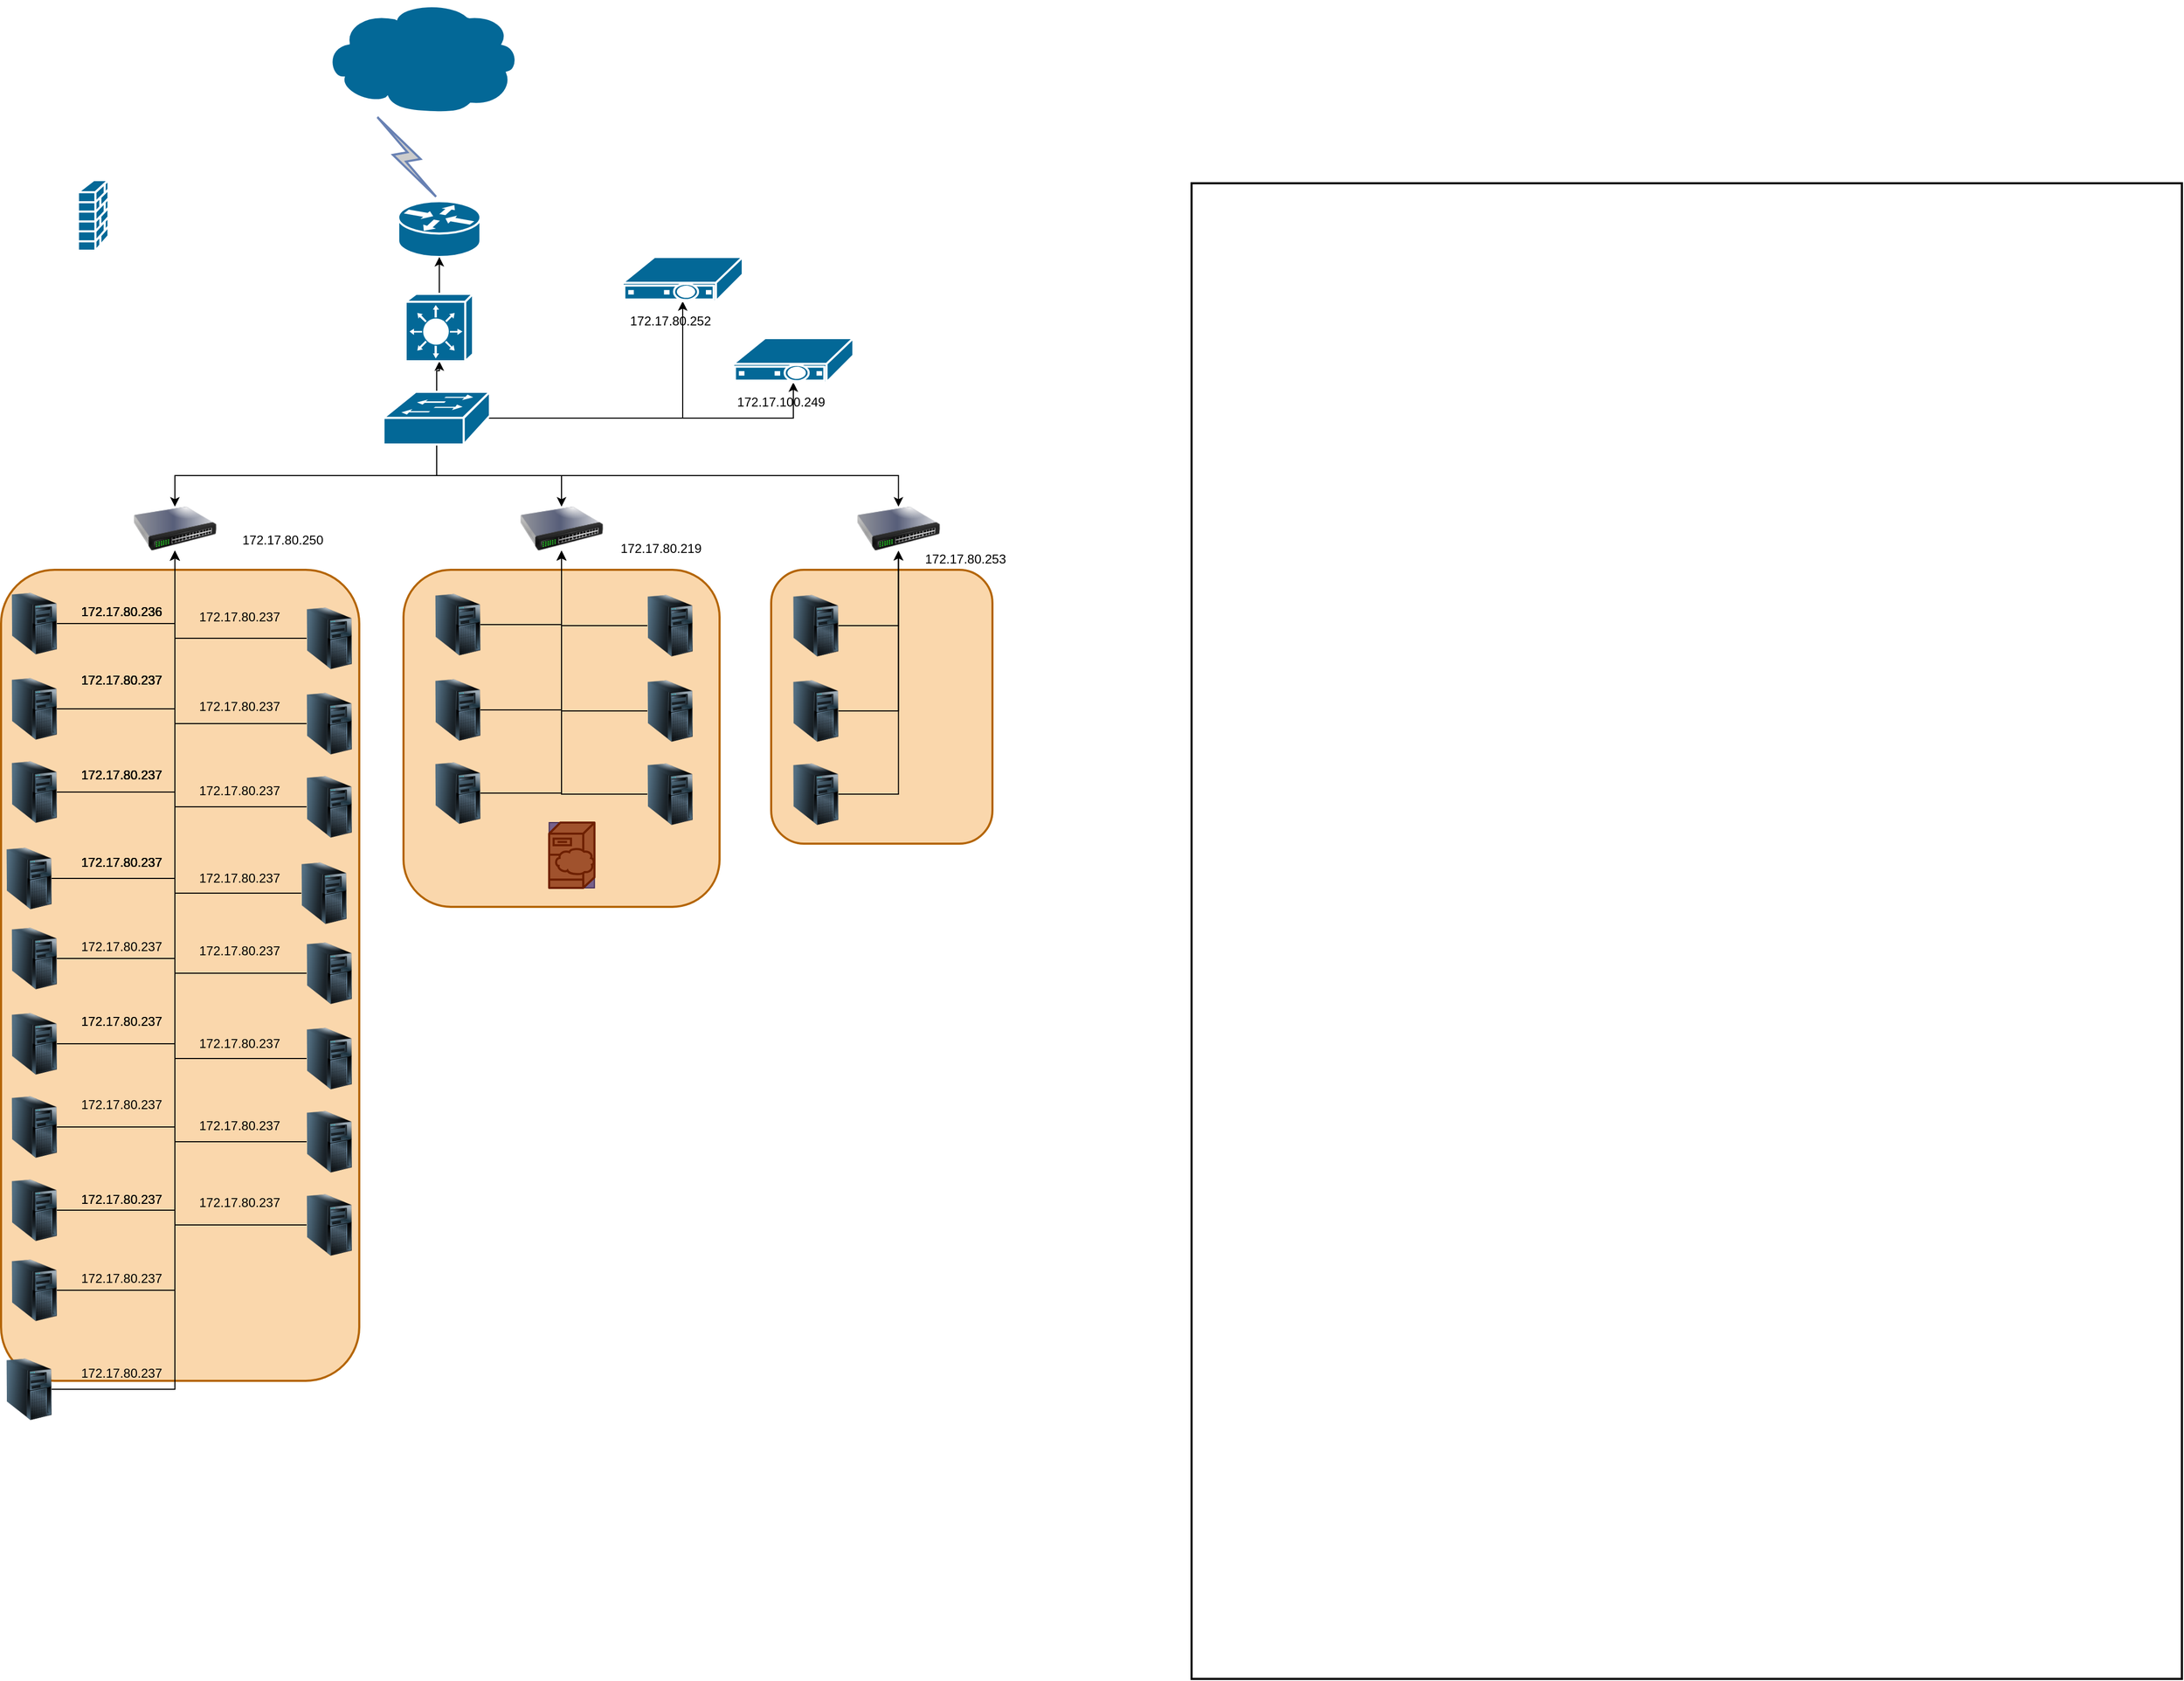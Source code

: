 <mxfile version="13.7.3" type="github">
  <diagram id="7KyOj3fAV2kCOO-Bveho" name="第 1 页">
    <mxGraphModel dx="1729" dy="1715" grid="1" gridSize="10" guides="1" tooltips="1" connect="1" arrows="1" fold="1" page="1" pageScale="1" pageWidth="827" pageHeight="1169" math="0" shadow="0">
      <root>
        <mxCell id="0" />
        <mxCell id="1" parent="0" />
        <mxCell id="mXDbekLg4qPnqd0OjegT-1" value="" style="whiteSpace=wrap;html=1;strokeWidth=2;" parent="1" vertex="1">
          <mxGeometry x="1130" y="13" width="940" height="1420" as="geometry" />
        </mxCell>
        <mxCell id="mXDbekLg4qPnqd0OjegT-14" value="" style="rounded=1;whiteSpace=wrap;html=1;strokeColor=#b46504;strokeWidth=2;fillColor=#fad7ac;" parent="1" vertex="1">
          <mxGeometry x="731" y="380" width="210" height="260" as="geometry" />
        </mxCell>
        <mxCell id="mXDbekLg4qPnqd0OjegT-13" value="" style="rounded=1;whiteSpace=wrap;html=1;strokeColor=#b46504;strokeWidth=2;fillColor=#fad7ac;" parent="1" vertex="1">
          <mxGeometry x="382" y="380" width="300" height="320" as="geometry" />
        </mxCell>
        <mxCell id="mXDbekLg4qPnqd0OjegT-12" value="" style="rounded=1;whiteSpace=wrap;html=1;strokeColor=#b46504;strokeWidth=2;fillColor=#fad7ac;" parent="1" vertex="1">
          <mxGeometry y="380" width="340" height="770" as="geometry" />
        </mxCell>
        <mxCell id="mXDbekLg4qPnqd0OjegT-2" value="" style="shape=mxgraph.cisco.routers.router;html=1;pointerEvents=1;dashed=0;fillColor=#036897;strokeColor=#ffffff;strokeWidth=2;verticalLabelPosition=bottom;verticalAlign=top;align=center;outlineConnect=0;" parent="1" vertex="1">
          <mxGeometry x="377" y="30" width="78" height="53" as="geometry" />
        </mxCell>
        <mxCell id="mXDbekLg4qPnqd0OjegT-3" value="" style="shape=mxgraph.cisco.security.firewall;html=1;pointerEvents=1;dashed=0;fillColor=#036897;strokeColor=#ffffff;strokeWidth=2;verticalLabelPosition=bottom;verticalAlign=top;align=center;outlineConnect=0;" parent="1" vertex="1">
          <mxGeometry x="73" y="10" width="29" height="67" as="geometry" />
        </mxCell>
        <mxCell id="mXDbekLg4qPnqd0OjegT-5" value="" style="shape=mxgraph.cisco.storage.cloud;html=1;pointerEvents=1;dashed=0;fillColor=#036897;strokeColor=#ffffff;strokeWidth=2;verticalLabelPosition=bottom;verticalAlign=top;align=center;outlineConnect=0;" parent="1" vertex="1">
          <mxGeometry x="306" y="-160" width="186" height="106" as="geometry" />
        </mxCell>
        <mxCell id="mXDbekLg4qPnqd0OjegT-9" value="" style="edgeStyle=orthogonalEdgeStyle;rounded=0;orthogonalLoop=1;jettySize=auto;html=1;" parent="1" source="mXDbekLg4qPnqd0OjegT-6" target="mXDbekLg4qPnqd0OjegT-2" edge="1">
          <mxGeometry relative="1" as="geometry" />
        </mxCell>
        <mxCell id="mXDbekLg4qPnqd0OjegT-6" value="" style="shape=mxgraph.cisco.switches.layer_3_switch;html=1;pointerEvents=1;dashed=0;fillColor=#036897;strokeColor=#ffffff;strokeWidth=2;verticalLabelPosition=bottom;verticalAlign=top;align=center;outlineConnect=0;" parent="1" vertex="1">
          <mxGeometry x="384" y="120" width="64" height="64" as="geometry" />
        </mxCell>
        <mxCell id="mXDbekLg4qPnqd0OjegT-11" value="" style="edgeStyle=orthogonalEdgeStyle;rounded=0;orthogonalLoop=1;jettySize=auto;html=1;" parent="1" source="mXDbekLg4qPnqd0OjegT-7" target="mXDbekLg4qPnqd0OjegT-10" edge="1">
          <mxGeometry relative="1" as="geometry" />
        </mxCell>
        <mxCell id="mXDbekLg4qPnqd0OjegT-252" style="edgeStyle=orthogonalEdgeStyle;rounded=0;orthogonalLoop=1;jettySize=auto;html=1;exitX=0.5;exitY=0.98;exitDx=0;exitDy=0;exitPerimeter=0;" parent="1" source="mXDbekLg4qPnqd0OjegT-7" target="mXDbekLg4qPnqd0OjegT-70" edge="1">
          <mxGeometry relative="1" as="geometry" />
        </mxCell>
        <mxCell id="mXDbekLg4qPnqd0OjegT-253" style="edgeStyle=orthogonalEdgeStyle;rounded=0;orthogonalLoop=1;jettySize=auto;html=1;exitX=0.5;exitY=0.98;exitDx=0;exitDy=0;exitPerimeter=0;" parent="1" source="mXDbekLg4qPnqd0OjegT-7" target="mXDbekLg4qPnqd0OjegT-225" edge="1">
          <mxGeometry relative="1" as="geometry" />
        </mxCell>
        <mxCell id="mXDbekLg4qPnqd0OjegT-254" style="edgeStyle=orthogonalEdgeStyle;rounded=0;orthogonalLoop=1;jettySize=auto;html=1;exitX=0.5;exitY=0.98;exitDx=0;exitDy=0;exitPerimeter=0;" parent="1" source="mXDbekLg4qPnqd0OjegT-7" target="mXDbekLg4qPnqd0OjegT-15" edge="1">
          <mxGeometry relative="1" as="geometry" />
        </mxCell>
        <mxCell id="mXDbekLg4qPnqd0OjegT-255" style="edgeStyle=orthogonalEdgeStyle;rounded=0;orthogonalLoop=1;jettySize=auto;html=1;exitX=0.98;exitY=0.5;exitDx=0;exitDy=0;exitPerimeter=0;" parent="1" source="mXDbekLg4qPnqd0OjegT-7" target="mXDbekLg4qPnqd0OjegT-240" edge="1">
          <mxGeometry relative="1" as="geometry" />
        </mxCell>
        <mxCell id="mXDbekLg4qPnqd0OjegT-256" style="edgeStyle=orthogonalEdgeStyle;rounded=0;orthogonalLoop=1;jettySize=auto;html=1;exitX=0.98;exitY=0.5;exitDx=0;exitDy=0;exitPerimeter=0;" parent="1" source="mXDbekLg4qPnqd0OjegT-7" target="mXDbekLg4qPnqd0OjegT-108" edge="1">
          <mxGeometry relative="1" as="geometry" />
        </mxCell>
        <mxCell id="mXDbekLg4qPnqd0OjegT-7" value="" style="shape=mxgraph.cisco.switches.workgroup_switch;html=1;pointerEvents=1;dashed=0;fillColor=#036897;strokeColor=#ffffff;strokeWidth=2;verticalLabelPosition=bottom;verticalAlign=top;align=center;outlineConnect=0;" parent="1" vertex="1">
          <mxGeometry x="363" y="211" width="101" height="50" as="geometry" />
        </mxCell>
        <mxCell id="mXDbekLg4qPnqd0OjegT-8" value="" style="html=1;outlineConnect=0;fillColor=#CCCCCC;strokeColor=#6881B3;gradientColor=none;gradientDirection=north;strokeWidth=2;shape=mxgraph.networks.comm_link_edge;html=1;exitX=0.5;exitY=0;exitDx=0;exitDy=0;exitPerimeter=0;" parent="1" source="mXDbekLg4qPnqd0OjegT-2" target="mXDbekLg4qPnqd0OjegT-5" edge="1">
          <mxGeometry width="100" height="100" relative="1" as="geometry">
            <mxPoint x="223" y="60" as="sourcePoint" />
            <mxPoint x="323" y="-40" as="targetPoint" />
            <Array as="points">
              <mxPoint x="283" y="30" />
            </Array>
          </mxGeometry>
        </mxCell>
        <mxCell id="mXDbekLg4qPnqd0OjegT-10" value="" style="shape=mxgraph.cisco.switches.layer_3_switch;html=1;pointerEvents=1;dashed=0;fillColor=#036897;strokeColor=#ffffff;strokeWidth=2;verticalLabelPosition=bottom;verticalAlign=top;align=center;outlineConnect=0;" parent="1" vertex="1">
          <mxGeometry x="384" y="118" width="64" height="64" as="geometry" />
        </mxCell>
        <mxCell id="mXDbekLg4qPnqd0OjegT-15" value="" style="image;html=1;image=img/lib/clip_art/networking/Switch_128x128.png" parent="1" vertex="1">
          <mxGeometry x="108" y="320" width="114" height="42" as="geometry" />
        </mxCell>
        <mxCell id="mXDbekLg4qPnqd0OjegT-69" value="172.17.80.250&lt;br&gt;" style="text;html=1;resizable=0;autosize=1;align=center;verticalAlign=middle;points=[];fillColor=none;strokeColor=none;rounded=0;" parent="1" vertex="1">
          <mxGeometry x="222" y="342" width="90" height="20" as="geometry" />
        </mxCell>
        <mxCell id="mXDbekLg4qPnqd0OjegT-70" value="" style="image;html=1;image=img/lib/clip_art/networking/Switch_128x128.png" parent="1" vertex="1">
          <mxGeometry x="475" y="320" width="114" height="42" as="geometry" />
        </mxCell>
        <mxCell id="mXDbekLg4qPnqd0OjegT-71" value="172.17.80.219" style="text;html=1;resizable=0;autosize=1;align=center;verticalAlign=middle;points=[];fillColor=none;strokeColor=none;rounded=0;" parent="1" vertex="1">
          <mxGeometry x="581" y="350" width="90" height="20" as="geometry" />
        </mxCell>
        <mxCell id="mXDbekLg4qPnqd0OjegT-105" value="" style="group;fillColor=#76608a;strokeColor=#432D57;fontColor=#ffffff;" parent="1" vertex="1" connectable="0">
          <mxGeometry x="520.25" y="620" width="43" height="62" as="geometry" />
        </mxCell>
        <mxCell id="mXDbekLg4qPnqd0OjegT-106" value="" style="shape=mxgraph.cisco.servers.fileserver;html=1;pointerEvents=1;dashed=0;fillColor=#a0522d;strokeColor=#6D1F00;strokeWidth=2;verticalLabelPosition=bottom;verticalAlign=top;align=center;outlineConnect=0;fontColor=#ffffff;" parent="mXDbekLg4qPnqd0OjegT-105" vertex="1">
          <mxGeometry width="43" height="62" as="geometry" />
        </mxCell>
        <mxCell id="mXDbekLg4qPnqd0OjegT-107" value="" style="shape=mxgraph.cisco.storage.cloud;html=1;pointerEvents=1;dashed=0;fillColor=#a0522d;strokeColor=#6D1F00;strokeWidth=2;verticalLabelPosition=bottom;verticalAlign=top;align=center;outlineConnect=0;fontColor=#ffffff;" parent="mXDbekLg4qPnqd0OjegT-105" vertex="1">
          <mxGeometry x="5" y="24" width="38" height="25" as="geometry" />
        </mxCell>
        <mxCell id="mXDbekLg4qPnqd0OjegT-108" value="" style="shape=mxgraph.cisco.misc.set_top_box;html=1;pointerEvents=1;dashed=0;fillColor=#036897;strokeColor=#ffffff;strokeWidth=2;verticalLabelPosition=bottom;verticalAlign=top;align=center;outlineConnect=0;" parent="1" vertex="1">
          <mxGeometry x="590" y="83" width="114" height="42" as="geometry" />
        </mxCell>
        <mxCell id="mXDbekLg4qPnqd0OjegT-109" value="172.17.80.252" style="text;html=1;resizable=0;autosize=1;align=center;verticalAlign=middle;points=[];fillColor=none;strokeColor=none;rounded=0;" parent="1" vertex="1">
          <mxGeometry x="590" y="134" width="90" height="20" as="geometry" />
        </mxCell>
        <mxCell id="mXDbekLg4qPnqd0OjegT-218" style="edgeStyle=orthogonalEdgeStyle;rounded=0;orthogonalLoop=1;jettySize=auto;html=1;" parent="1" source="yQttEKcs_ZQI97FA9JTA-48" target="mXDbekLg4qPnqd0OjegT-15" edge="1">
          <mxGeometry relative="1" as="geometry">
            <mxPoint x="279" y="801.5" as="sourcePoint" />
          </mxGeometry>
        </mxCell>
        <mxCell id="mXDbekLg4qPnqd0OjegT-203" style="edgeStyle=orthogonalEdgeStyle;rounded=0;orthogonalLoop=1;jettySize=auto;html=1;" parent="1" source="yQttEKcs_ZQI97FA9JTA-42" target="mXDbekLg4qPnqd0OjegT-15" edge="1">
          <mxGeometry relative="1" as="geometry">
            <mxPoint x="58" y="431" as="sourcePoint" />
          </mxGeometry>
        </mxCell>
        <mxCell id="mXDbekLg4qPnqd0OjegT-204" style="edgeStyle=orthogonalEdgeStyle;rounded=0;orthogonalLoop=1;jettySize=auto;html=1;" parent="1" source="mXDbekLg4qPnqd0OjegT-33" target="mXDbekLg4qPnqd0OjegT-15" edge="1">
          <mxGeometry relative="1" as="geometry">
            <mxPoint x="53.82" y="499" as="sourcePoint" />
          </mxGeometry>
        </mxCell>
        <mxCell id="mXDbekLg4qPnqd0OjegT-205" style="edgeStyle=orthogonalEdgeStyle;rounded=0;orthogonalLoop=1;jettySize=auto;html=1;" parent="1" source="yQttEKcs_ZQI97FA9JTA-8" target="mXDbekLg4qPnqd0OjegT-15" edge="1">
          <mxGeometry relative="1" as="geometry">
            <mxPoint x="57.24" y="578.5" as="sourcePoint" />
          </mxGeometry>
        </mxCell>
        <mxCell id="mXDbekLg4qPnqd0OjegT-206" style="edgeStyle=orthogonalEdgeStyle;rounded=0;orthogonalLoop=1;jettySize=auto;html=1;" parent="1" source="yQttEKcs_ZQI97FA9JTA-5" target="mXDbekLg4qPnqd0OjegT-15" edge="1">
          <mxGeometry relative="1" as="geometry">
            <mxPoint x="53.82" y="642" as="sourcePoint" />
          </mxGeometry>
        </mxCell>
        <mxCell id="mXDbekLg4qPnqd0OjegT-207" style="edgeStyle=orthogonalEdgeStyle;rounded=0;orthogonalLoop=1;jettySize=auto;html=1;" parent="1" source="yQttEKcs_ZQI97FA9JTA-9" target="mXDbekLg4qPnqd0OjegT-15" edge="1">
          <mxGeometry relative="1" as="geometry">
            <mxPoint x="53.82" y="721" as="sourcePoint" />
          </mxGeometry>
        </mxCell>
        <mxCell id="mXDbekLg4qPnqd0OjegT-208" style="edgeStyle=orthogonalEdgeStyle;rounded=0;orthogonalLoop=1;jettySize=auto;html=1;" parent="1" source="yQttEKcs_ZQI97FA9JTA-10" target="mXDbekLg4qPnqd0OjegT-15" edge="1">
          <mxGeometry relative="1" as="geometry">
            <mxPoint x="56" y="801.5" as="sourcePoint" />
          </mxGeometry>
        </mxCell>
        <mxCell id="mXDbekLg4qPnqd0OjegT-209" style="edgeStyle=orthogonalEdgeStyle;rounded=0;orthogonalLoop=1;jettySize=auto;html=1;" parent="1" source="yQttEKcs_ZQI97FA9JTA-15" target="mXDbekLg4qPnqd0OjegT-15" edge="1">
          <mxGeometry relative="1" as="geometry">
            <mxPoint x="56" y="876.5" as="sourcePoint" />
          </mxGeometry>
        </mxCell>
        <mxCell id="mXDbekLg4qPnqd0OjegT-210" style="edgeStyle=orthogonalEdgeStyle;rounded=0;orthogonalLoop=1;jettySize=auto;html=1;" parent="1" source="yQttEKcs_ZQI97FA9JTA-13" target="mXDbekLg4qPnqd0OjegT-15" edge="1">
          <mxGeometry relative="1" as="geometry">
            <mxPoint x="56" y="947.5" as="sourcePoint" />
          </mxGeometry>
        </mxCell>
        <mxCell id="mXDbekLg4qPnqd0OjegT-211" style="edgeStyle=orthogonalEdgeStyle;rounded=0;orthogonalLoop=1;jettySize=auto;html=1;" parent="1" source="yQttEKcs_ZQI97FA9JTA-12" target="mXDbekLg4qPnqd0OjegT-15" edge="1">
          <mxGeometry relative="1" as="geometry">
            <mxPoint x="56" y="1019" as="sourcePoint" />
          </mxGeometry>
        </mxCell>
        <mxCell id="mXDbekLg4qPnqd0OjegT-212" style="edgeStyle=orthogonalEdgeStyle;rounded=0;orthogonalLoop=1;jettySize=auto;html=1;" parent="1" source="yQttEKcs_ZQI97FA9JTA-16" target="mXDbekLg4qPnqd0OjegT-15" edge="1">
          <mxGeometry relative="1" as="geometry">
            <mxPoint x="54" y="1094" as="sourcePoint" />
          </mxGeometry>
        </mxCell>
        <mxCell id="mXDbekLg4qPnqd0OjegT-213" style="edgeStyle=orthogonalEdgeStyle;rounded=0;orthogonalLoop=1;jettySize=auto;html=1;" parent="1" source="yQttEKcs_ZQI97FA9JTA-52" target="mXDbekLg4qPnqd0OjegT-15" edge="1">
          <mxGeometry relative="1" as="geometry">
            <mxPoint x="290" y="444" as="sourcePoint" />
          </mxGeometry>
        </mxCell>
        <mxCell id="mXDbekLg4qPnqd0OjegT-214" style="edgeStyle=orthogonalEdgeStyle;rounded=0;orthogonalLoop=1;jettySize=auto;html=1;" parent="1" source="yQttEKcs_ZQI97FA9JTA-43" target="mXDbekLg4qPnqd0OjegT-15" edge="1">
          <mxGeometry relative="1" as="geometry">
            <mxPoint x="281" y="506.524" as="sourcePoint" />
          </mxGeometry>
        </mxCell>
        <mxCell id="mXDbekLg4qPnqd0OjegT-215" style="edgeStyle=orthogonalEdgeStyle;rounded=0;orthogonalLoop=1;jettySize=auto;html=1;" parent="1" source="yQttEKcs_ZQI97FA9JTA-46" target="mXDbekLg4qPnqd0OjegT-15" edge="1">
          <mxGeometry relative="1" as="geometry">
            <mxPoint x="276" y="573.0" as="sourcePoint" />
          </mxGeometry>
        </mxCell>
        <mxCell id="mXDbekLg4qPnqd0OjegT-216" style="edgeStyle=orthogonalEdgeStyle;rounded=0;orthogonalLoop=1;jettySize=auto;html=1;" parent="1" source="yQttEKcs_ZQI97FA9JTA-45" target="mXDbekLg4qPnqd0OjegT-15" edge="1">
          <mxGeometry relative="1" as="geometry">
            <mxPoint x="276" y="644" as="sourcePoint" />
          </mxGeometry>
        </mxCell>
        <mxCell id="mXDbekLg4qPnqd0OjegT-217" style="edgeStyle=orthogonalEdgeStyle;rounded=0;orthogonalLoop=1;jettySize=auto;html=1;" parent="1" source="yQttEKcs_ZQI97FA9JTA-47" target="mXDbekLg4qPnqd0OjegT-15" edge="1">
          <mxGeometry relative="1" as="geometry">
            <mxPoint x="276" y="721.0" as="sourcePoint" />
          </mxGeometry>
        </mxCell>
        <mxCell id="mXDbekLg4qPnqd0OjegT-219" style="edgeStyle=orthogonalEdgeStyle;rounded=0;orthogonalLoop=1;jettySize=auto;html=1;" parent="1" source="yQttEKcs_ZQI97FA9JTA-51" target="mXDbekLg4qPnqd0OjegT-15" edge="1">
          <mxGeometry relative="1" as="geometry">
            <mxPoint x="279" y="876.5" as="sourcePoint" />
          </mxGeometry>
        </mxCell>
        <mxCell id="mXDbekLg4qPnqd0OjegT-220" style="edgeStyle=orthogonalEdgeStyle;rounded=0;orthogonalLoop=1;jettySize=auto;html=1;" parent="1" source="yQttEKcs_ZQI97FA9JTA-50" target="mXDbekLg4qPnqd0OjegT-15" edge="1">
          <mxGeometry relative="1" as="geometry">
            <mxPoint x="274" y="942" as="sourcePoint" />
          </mxGeometry>
        </mxCell>
        <mxCell id="mXDbekLg4qPnqd0OjegT-225" value="" style="image;html=1;image=img/lib/clip_art/networking/Switch_128x128.png" parent="1" vertex="1">
          <mxGeometry x="794.75" y="320" width="114" height="42" as="geometry" />
        </mxCell>
        <mxCell id="mXDbekLg4qPnqd0OjegT-226" value="172.17.80.253" style="text;html=1;resizable=0;autosize=1;align=center;verticalAlign=middle;points=[];fillColor=none;strokeColor=none;rounded=0;" parent="1" vertex="1">
          <mxGeometry x="870" y="360" width="90" height="20" as="geometry" />
        </mxCell>
        <mxCell id="mXDbekLg4qPnqd0OjegT-240" value="" style="shape=mxgraph.cisco.misc.set_top_box;html=1;pointerEvents=1;dashed=0;fillColor=#036897;strokeColor=#ffffff;strokeWidth=2;verticalLabelPosition=bottom;verticalAlign=top;align=center;outlineConnect=0;" parent="1" vertex="1">
          <mxGeometry x="695" y="160" width="114" height="42" as="geometry" />
        </mxCell>
        <mxCell id="mXDbekLg4qPnqd0OjegT-241" value="172.17.100.249" style="text;html=1;resizable=0;autosize=1;align=center;verticalAlign=middle;points=[];fillColor=none;strokeColor=none;rounded=0;" parent="1" vertex="1">
          <mxGeometry x="690" y="211" width="100" height="20" as="geometry" />
        </mxCell>
        <mxCell id="mXDbekLg4qPnqd0OjegT-242" style="edgeStyle=orthogonalEdgeStyle;rounded=0;orthogonalLoop=1;jettySize=auto;html=1;" parent="1" source="yQttEKcs_ZQI97FA9JTA-55" target="mXDbekLg4qPnqd0OjegT-70" edge="1">
          <mxGeometry relative="1" as="geometry">
            <mxPoint x="449.82" y="439" as="sourcePoint" />
          </mxGeometry>
        </mxCell>
        <mxCell id="mXDbekLg4qPnqd0OjegT-243" style="edgeStyle=orthogonalEdgeStyle;rounded=0;orthogonalLoop=1;jettySize=auto;html=1;" parent="1" source="yQttEKcs_ZQI97FA9JTA-53" target="mXDbekLg4qPnqd0OjegT-70" edge="1">
          <mxGeometry relative="1" as="geometry">
            <mxPoint x="449.82" y="526.75" as="sourcePoint" />
          </mxGeometry>
        </mxCell>
        <mxCell id="mXDbekLg4qPnqd0OjegT-244" style="edgeStyle=orthogonalEdgeStyle;rounded=0;orthogonalLoop=1;jettySize=auto;html=1;" parent="1" source="yQttEKcs_ZQI97FA9JTA-54" target="mXDbekLg4qPnqd0OjegT-70" edge="1">
          <mxGeometry relative="1" as="geometry">
            <mxPoint x="431" y="585.25" as="sourcePoint" />
          </mxGeometry>
        </mxCell>
        <mxCell id="mXDbekLg4qPnqd0OjegT-245" style="edgeStyle=orthogonalEdgeStyle;rounded=0;orthogonalLoop=1;jettySize=auto;html=1;" parent="1" source="yQttEKcs_ZQI97FA9JTA-58" target="mXDbekLg4qPnqd0OjegT-70" edge="1">
          <mxGeometry relative="1" as="geometry">
            <mxPoint x="629.35" y="438.25" as="sourcePoint" />
          </mxGeometry>
        </mxCell>
        <mxCell id="mXDbekLg4qPnqd0OjegT-246" style="edgeStyle=orthogonalEdgeStyle;rounded=0;orthogonalLoop=1;jettySize=auto;html=1;" parent="1" source="yQttEKcs_ZQI97FA9JTA-56" target="mXDbekLg4qPnqd0OjegT-70" edge="1">
          <mxGeometry relative="1" as="geometry">
            <mxPoint x="623.27" y="523.5" as="sourcePoint" />
          </mxGeometry>
        </mxCell>
        <mxCell id="mXDbekLg4qPnqd0OjegT-247" style="edgeStyle=orthogonalEdgeStyle;rounded=0;orthogonalLoop=1;jettySize=auto;html=1;" parent="1" source="yQttEKcs_ZQI97FA9JTA-57" target="mXDbekLg4qPnqd0OjegT-70" edge="1">
          <mxGeometry relative="1" as="geometry">
            <mxPoint x="623.27" y="596.5" as="sourcePoint" />
          </mxGeometry>
        </mxCell>
        <mxCell id="mXDbekLg4qPnqd0OjegT-248" style="edgeStyle=orthogonalEdgeStyle;rounded=0;orthogonalLoop=1;jettySize=auto;html=1;exitX=1;exitY=0.5;exitDx=0;exitDy=0;" parent="1" source="yQttEKcs_ZQI97FA9JTA-61" target="mXDbekLg4qPnqd0OjegT-225" edge="1">
          <mxGeometry relative="1" as="geometry">
            <mxPoint x="783.82" y="439" as="sourcePoint" />
          </mxGeometry>
        </mxCell>
        <mxCell id="mXDbekLg4qPnqd0OjegT-249" style="edgeStyle=orthogonalEdgeStyle;rounded=0;orthogonalLoop=1;jettySize=auto;html=1;exitX=1;exitY=0.5;exitDx=0;exitDy=0;" parent="1" source="yQttEKcs_ZQI97FA9JTA-59" target="mXDbekLg4qPnqd0OjegT-225" edge="1">
          <mxGeometry relative="1" as="geometry">
            <mxPoint x="788" y="517.483" as="sourcePoint" />
          </mxGeometry>
        </mxCell>
        <mxCell id="mXDbekLg4qPnqd0OjegT-250" style="edgeStyle=orthogonalEdgeStyle;rounded=0;orthogonalLoop=1;jettySize=auto;html=1;exitX=1;exitY=0.5;exitDx=0;exitDy=0;" parent="1" source="yQttEKcs_ZQI97FA9JTA-60" target="mXDbekLg4qPnqd0OjegT-225" edge="1">
          <mxGeometry relative="1" as="geometry">
            <mxPoint x="783.24" y="596.5" as="sourcePoint" />
          </mxGeometry>
        </mxCell>
        <mxCell id="mXDbekLg4qPnqd0OjegT-16" value="172.17.80.236" style="text;html=1;resizable=0;autosize=1;align=center;verticalAlign=middle;points=[];rounded=0;shadow=1;fontStyle=0" parent="1" vertex="1">
          <mxGeometry x="69" y="410" width="90" height="20" as="geometry" />
        </mxCell>
        <mxCell id="mXDbekLg4qPnqd0OjegT-17" value="172.17.80.237" style="text;html=1;resizable=0;autosize=1;align=center;verticalAlign=middle;points=[];rounded=0;shadow=1;fontStyle=0" parent="1" vertex="1">
          <mxGeometry x="69" y="475" width="90" height="20" as="geometry" />
        </mxCell>
        <mxCell id="mXDbekLg4qPnqd0OjegT-18" value="172.17.80.237" style="text;html=1;resizable=0;autosize=1;align=center;verticalAlign=middle;points=[];rounded=0;shadow=1;fontStyle=0" parent="1" vertex="1">
          <mxGeometry x="69" y="565" width="90" height="20" as="geometry" />
        </mxCell>
        <mxCell id="mXDbekLg4qPnqd0OjegT-19" value="172.17.80.237" style="text;html=1;resizable=0;autosize=1;align=center;verticalAlign=middle;points=[];rounded=0;shadow=1;fontStyle=0" parent="1" vertex="1">
          <mxGeometry x="69.0" y="648" width="90" height="20" as="geometry" />
        </mxCell>
        <mxCell id="mXDbekLg4qPnqd0OjegT-20" value="172.17.80.237" style="text;html=1;resizable=0;autosize=1;align=center;verticalAlign=middle;points=[];rounded=0;shadow=1;fontStyle=0" parent="1" vertex="1">
          <mxGeometry x="69.0" y="1133" width="90" height="20" as="geometry" />
        </mxCell>
        <mxCell id="mXDbekLg4qPnqd0OjegT-21" value="172.17.80.237" style="text;html=1;resizable=0;autosize=1;align=center;verticalAlign=middle;points=[];rounded=0;shadow=1;fontStyle=0" parent="1" vertex="1">
          <mxGeometry x="69" y="799" width="90" height="20" as="geometry" />
        </mxCell>
        <mxCell id="mXDbekLg4qPnqd0OjegT-22" value="172.17.80.237" style="text;html=1;resizable=0;autosize=1;align=center;verticalAlign=middle;points=[];rounded=0;shadow=1;fontStyle=0" parent="1" vertex="1">
          <mxGeometry x="69" y="728" width="90" height="20" as="geometry" />
        </mxCell>
        <mxCell id="mXDbekLg4qPnqd0OjegT-27" value="172.17.80.237" style="text;html=1;resizable=0;autosize=1;align=center;verticalAlign=middle;points=[];rounded=0;shadow=1;fontStyle=0" parent="1" vertex="1">
          <mxGeometry x="69" y="968" width="90" height="20" as="geometry" />
        </mxCell>
        <mxCell id="mXDbekLg4qPnqd0OjegT-28" value="172.17.80.237" style="text;html=1;resizable=0;autosize=1;align=center;verticalAlign=middle;points=[];rounded=0;shadow=1;fontStyle=0" parent="1" vertex="1">
          <mxGeometry x="69.0" y="1043" width="90" height="20" as="geometry" />
        </mxCell>
        <mxCell id="mXDbekLg4qPnqd0OjegT-41" value="172.17.80.237" style="text;html=1;resizable=0;autosize=1;align=center;verticalAlign=middle;points=[];rounded=0;shadow=1;fontStyle=0" parent="1" vertex="1">
          <mxGeometry x="181" y="415" width="90" height="20" as="geometry" />
        </mxCell>
        <mxCell id="mXDbekLg4qPnqd0OjegT-42" value="172.17.80.237" style="text;html=1;resizable=0;autosize=1;align=center;verticalAlign=middle;points=[];rounded=0;shadow=1;fontStyle=0" parent="1" vertex="1">
          <mxGeometry x="181" y="500" width="90" height="20" as="geometry" />
        </mxCell>
        <mxCell id="mXDbekLg4qPnqd0OjegT-43" value="172.17.80.237" style="text;html=1;resizable=0;autosize=1;align=center;verticalAlign=middle;points=[];rounded=0;shadow=1;fontStyle=0" parent="1" vertex="1">
          <mxGeometry x="181" y="580" width="90" height="20" as="geometry" />
        </mxCell>
        <mxCell id="mXDbekLg4qPnqd0OjegT-47" value="172.17.80.237" style="text;html=1;resizable=0;autosize=1;align=center;verticalAlign=middle;points=[];rounded=0;shadow=1;fontStyle=0" parent="1" vertex="1">
          <mxGeometry x="181.0" y="663" width="90" height="20" as="geometry" />
        </mxCell>
        <mxCell id="mXDbekLg4qPnqd0OjegT-48" value="172.17.80.237" style="text;html=1;resizable=0;autosize=1;align=center;verticalAlign=middle;points=[];rounded=0;shadow=1;fontStyle=0" parent="1" vertex="1">
          <mxGeometry x="181.0" y="732" width="90" height="20" as="geometry" />
        </mxCell>
        <mxCell id="mXDbekLg4qPnqd0OjegT-49" value="172.17.80.237" style="text;html=1;resizable=0;autosize=1;align=center;verticalAlign=middle;points=[];rounded=0;shadow=1;fontStyle=0" parent="1" vertex="1">
          <mxGeometry x="181" y="820" width="90" height="20" as="geometry" />
        </mxCell>
        <mxCell id="mXDbekLg4qPnqd0OjegT-50" value="172.17.80.237" style="text;html=1;resizable=0;autosize=1;align=center;verticalAlign=middle;points=[];rounded=0;shadow=1;fontStyle=0" parent="1" vertex="1">
          <mxGeometry x="181.0" y="898" width="90" height="20" as="geometry" />
        </mxCell>
        <mxCell id="mXDbekLg4qPnqd0OjegT-51" value="172.17.80.237" style="text;html=1;resizable=0;autosize=1;align=center;verticalAlign=middle;points=[];rounded=0;shadow=1;fontStyle=0" parent="1" vertex="1">
          <mxGeometry x="181" y="971" width="90" height="20" as="geometry" />
        </mxCell>
        <mxCell id="mXDbekLg4qPnqd0OjegT-33" value="" style="image;html=1;image=img/lib/clip_art/computers/Server_Tower_128x128.png" parent="1" vertex="1">
          <mxGeometry x="10" y="481" width="43" height="62" as="geometry" />
        </mxCell>
        <mxCell id="yQttEKcs_ZQI97FA9JTA-4" value="" style="group" vertex="1" connectable="0" parent="1">
          <mxGeometry x="10" y="642" width="43" height="62" as="geometry" />
        </mxCell>
        <mxCell id="yQttEKcs_ZQI97FA9JTA-5" value="" style="image;html=1;image=img/lib/clip_art/computers/Server_Tower_128x128.png" vertex="1" parent="yQttEKcs_ZQI97FA9JTA-4">
          <mxGeometry x="-5" width="43" height="62" as="geometry" />
        </mxCell>
        <mxCell id="yQttEKcs_ZQI97FA9JTA-8" value="" style="image;html=1;image=img/lib/clip_art/computers/Server_Tower_128x128.png" vertex="1" parent="1">
          <mxGeometry x="10" y="560" width="43" height="62" as="geometry" />
        </mxCell>
        <mxCell id="yQttEKcs_ZQI97FA9JTA-9" value="" style="image;html=1;image=img/lib/clip_art/computers/Server_Tower_128x128.png" vertex="1" parent="1">
          <mxGeometry x="10" y="718" width="43" height="62" as="geometry" />
        </mxCell>
        <mxCell id="yQttEKcs_ZQI97FA9JTA-10" value="" style="image;html=1;image=img/lib/clip_art/computers/Server_Tower_128x128.png" vertex="1" parent="1">
          <mxGeometry x="10" y="799" width="43" height="62" as="geometry" />
        </mxCell>
        <mxCell id="yQttEKcs_ZQI97FA9JTA-11" value="" style="group" vertex="1" connectable="0" parent="1">
          <mxGeometry x="10" y="957" width="43" height="62" as="geometry" />
        </mxCell>
        <mxCell id="yQttEKcs_ZQI97FA9JTA-12" value="" style="image;html=1;image=img/lib/clip_art/computers/Server_Tower_128x128.png" vertex="1" parent="yQttEKcs_ZQI97FA9JTA-11">
          <mxGeometry width="43" height="62" as="geometry" />
        </mxCell>
        <mxCell id="yQttEKcs_ZQI97FA9JTA-13" value="" style="image;html=1;image=img/lib/clip_art/computers/Server_Tower_128x128.png" vertex="1" parent="1">
          <mxGeometry x="10" y="878" width="43" height="62" as="geometry" />
        </mxCell>
        <mxCell id="yQttEKcs_ZQI97FA9JTA-14" value="" style="group" vertex="1" connectable="0" parent="1">
          <mxGeometry x="10" y="1127" width="43" height="62" as="geometry" />
        </mxCell>
        <mxCell id="yQttEKcs_ZQI97FA9JTA-15" value="" style="image;html=1;image=img/lib/clip_art/computers/Server_Tower_128x128.png" vertex="1" parent="yQttEKcs_ZQI97FA9JTA-14">
          <mxGeometry x="-5" width="43" height="62" as="geometry" />
        </mxCell>
        <mxCell id="yQttEKcs_ZQI97FA9JTA-16" value="" style="image;html=1;image=img/lib/clip_art/computers/Server_Tower_128x128.png" vertex="1" parent="1">
          <mxGeometry x="10" y="1033" width="43" height="62" as="geometry" />
        </mxCell>
        <mxCell id="yQttEKcs_ZQI97FA9JTA-17" value="172.17.80.236" style="text;html=1;resizable=0;autosize=1;align=center;verticalAlign=middle;points=[];rounded=0;shadow=1;fontStyle=0" vertex="1" parent="1">
          <mxGeometry x="69" y="410" width="90" height="20" as="geometry" />
        </mxCell>
        <mxCell id="yQttEKcs_ZQI97FA9JTA-18" value="172.17.80.237" style="text;html=1;resizable=0;autosize=1;align=center;verticalAlign=middle;points=[];rounded=0;shadow=1;fontStyle=0" vertex="1" parent="1">
          <mxGeometry x="69" y="475" width="90" height="20" as="geometry" />
        </mxCell>
        <mxCell id="yQttEKcs_ZQI97FA9JTA-19" value="172.17.80.236" style="text;html=1;resizable=0;autosize=1;align=center;verticalAlign=middle;points=[];rounded=0;shadow=1;fontStyle=0" vertex="1" parent="1">
          <mxGeometry x="69" y="410" width="90" height="20" as="geometry" />
        </mxCell>
        <mxCell id="yQttEKcs_ZQI97FA9JTA-20" value="172.17.80.237" style="text;html=1;resizable=0;autosize=1;align=center;verticalAlign=middle;points=[];rounded=0;shadow=1;fontStyle=0" vertex="1" parent="1">
          <mxGeometry x="69" y="475" width="90" height="20" as="geometry" />
        </mxCell>
        <mxCell id="yQttEKcs_ZQI97FA9JTA-21" value="172.17.80.237" style="text;html=1;resizable=0;autosize=1;align=center;verticalAlign=middle;points=[];rounded=0;shadow=1;fontStyle=0" vertex="1" parent="1">
          <mxGeometry x="69.0" y="648" width="90" height="20" as="geometry" />
        </mxCell>
        <mxCell id="yQttEKcs_ZQI97FA9JTA-22" value="172.17.80.237" style="text;html=1;resizable=0;autosize=1;align=center;verticalAlign=middle;points=[];rounded=0;shadow=1;fontStyle=0" vertex="1" parent="1">
          <mxGeometry x="69" y="565" width="90" height="20" as="geometry" />
        </mxCell>
        <mxCell id="yQttEKcs_ZQI97FA9JTA-23" value="172.17.80.236" style="text;html=1;resizable=0;autosize=1;align=center;verticalAlign=middle;points=[];rounded=0;shadow=1;fontStyle=0" vertex="1" parent="1">
          <mxGeometry x="69" y="410" width="90" height="20" as="geometry" />
        </mxCell>
        <mxCell id="yQttEKcs_ZQI97FA9JTA-24" value="172.17.80.237" style="text;html=1;resizable=0;autosize=1;align=center;verticalAlign=middle;points=[];rounded=0;shadow=1;fontStyle=0" vertex="1" parent="1">
          <mxGeometry x="69" y="475" width="90" height="20" as="geometry" />
        </mxCell>
        <mxCell id="yQttEKcs_ZQI97FA9JTA-25" value="172.17.80.237" style="text;html=1;resizable=0;autosize=1;align=center;verticalAlign=middle;points=[];rounded=0;shadow=1;fontStyle=0" vertex="1" parent="1">
          <mxGeometry x="69.0" y="648" width="90" height="20" as="geometry" />
        </mxCell>
        <mxCell id="yQttEKcs_ZQI97FA9JTA-26" value="172.17.80.237" style="text;html=1;resizable=0;autosize=1;align=center;verticalAlign=middle;points=[];rounded=0;shadow=1;fontStyle=0" vertex="1" parent="1">
          <mxGeometry x="69" y="565" width="90" height="20" as="geometry" />
        </mxCell>
        <mxCell id="yQttEKcs_ZQI97FA9JTA-27" value="172.17.80.236" style="text;html=1;resizable=0;autosize=1;align=center;verticalAlign=middle;points=[];rounded=0;shadow=1;fontStyle=0" vertex="1" parent="1">
          <mxGeometry x="69" y="410" width="90" height="20" as="geometry" />
        </mxCell>
        <mxCell id="yQttEKcs_ZQI97FA9JTA-28" value="172.17.80.237" style="text;html=1;resizable=0;autosize=1;align=center;verticalAlign=middle;points=[];rounded=0;shadow=1;fontStyle=0" vertex="1" parent="1">
          <mxGeometry x="69" y="475" width="90" height="20" as="geometry" />
        </mxCell>
        <mxCell id="yQttEKcs_ZQI97FA9JTA-29" value="172.17.80.237" style="text;html=1;resizable=0;autosize=1;align=center;verticalAlign=middle;points=[];rounded=0;shadow=1;fontStyle=0" vertex="1" parent="1">
          <mxGeometry x="69.0" y="648" width="90" height="20" as="geometry" />
        </mxCell>
        <mxCell id="yQttEKcs_ZQI97FA9JTA-30" value="172.17.80.237" style="text;html=1;resizable=0;autosize=1;align=center;verticalAlign=middle;points=[];rounded=0;shadow=1;fontStyle=0" vertex="1" parent="1">
          <mxGeometry x="69" y="565" width="90" height="20" as="geometry" />
        </mxCell>
        <mxCell id="yQttEKcs_ZQI97FA9JTA-31" value="172.17.80.236" style="text;html=1;resizable=0;autosize=1;align=center;verticalAlign=middle;points=[];rounded=0;shadow=1;fontStyle=0" vertex="1" parent="1">
          <mxGeometry x="69" y="410" width="90" height="20" as="geometry" />
        </mxCell>
        <mxCell id="yQttEKcs_ZQI97FA9JTA-32" value="172.17.80.237" style="text;html=1;resizable=0;autosize=1;align=center;verticalAlign=middle;points=[];rounded=0;shadow=1;fontStyle=0" vertex="1" parent="1">
          <mxGeometry x="69" y="475" width="90" height="20" as="geometry" />
        </mxCell>
        <mxCell id="yQttEKcs_ZQI97FA9JTA-33" value="172.17.80.237" style="text;html=1;resizable=0;autosize=1;align=center;verticalAlign=middle;points=[];rounded=0;shadow=1;fontStyle=0" vertex="1" parent="1">
          <mxGeometry x="69.0" y="648" width="90" height="20" as="geometry" />
        </mxCell>
        <mxCell id="yQttEKcs_ZQI97FA9JTA-34" value="172.17.80.237" style="text;html=1;resizable=0;autosize=1;align=center;verticalAlign=middle;points=[];rounded=0;shadow=1;fontStyle=0" vertex="1" parent="1">
          <mxGeometry x="69" y="565" width="90" height="20" as="geometry" />
        </mxCell>
        <mxCell id="yQttEKcs_ZQI97FA9JTA-35" value="172.17.80.236" style="text;html=1;resizable=0;autosize=1;align=center;verticalAlign=middle;points=[];rounded=0;shadow=1;fontStyle=0" vertex="1" parent="1">
          <mxGeometry x="69.0" y="410" width="90" height="20" as="geometry" />
        </mxCell>
        <mxCell id="yQttEKcs_ZQI97FA9JTA-36" value="172.17.80.237" style="text;html=1;resizable=0;autosize=1;align=center;verticalAlign=middle;points=[];rounded=0;shadow=1;fontStyle=0" vertex="1" parent="1">
          <mxGeometry x="69.0" y="475" width="90" height="20" as="geometry" />
        </mxCell>
        <mxCell id="yQttEKcs_ZQI97FA9JTA-37" value="172.17.80.237" style="text;html=1;resizable=0;autosize=1;align=center;verticalAlign=middle;points=[];rounded=0;shadow=1;fontStyle=0" vertex="1" parent="1">
          <mxGeometry x="69.0" y="648" width="90" height="20" as="geometry" />
        </mxCell>
        <mxCell id="yQttEKcs_ZQI97FA9JTA-38" value="172.17.80.237" style="text;html=1;resizable=0;autosize=1;align=center;verticalAlign=middle;points=[];rounded=0;shadow=1;fontStyle=0" vertex="1" parent="1">
          <mxGeometry x="69.0" y="565" width="90" height="20" as="geometry" />
        </mxCell>
        <mxCell id="yQttEKcs_ZQI97FA9JTA-39" value="172.17.80.237" style="text;html=1;resizable=0;autosize=1;align=center;verticalAlign=middle;points=[];rounded=0;shadow=1;fontStyle=0" vertex="1" parent="1">
          <mxGeometry x="69.0" y="799" width="90" height="20" as="geometry" />
        </mxCell>
        <mxCell id="yQttEKcs_ZQI97FA9JTA-40" value="172.17.80.237" style="text;html=1;resizable=0;autosize=1;align=center;verticalAlign=middle;points=[];rounded=0;shadow=1;fontStyle=0" vertex="1" parent="1">
          <mxGeometry x="69.0" y="878" width="90" height="20" as="geometry" />
        </mxCell>
        <mxCell id="yQttEKcs_ZQI97FA9JTA-41" value="172.17.80.237" style="text;html=1;resizable=0;autosize=1;align=center;verticalAlign=middle;points=[];rounded=0;shadow=1;fontStyle=0" vertex="1" parent="1">
          <mxGeometry x="69.0" y="968" width="90" height="20" as="geometry" />
        </mxCell>
        <mxCell id="yQttEKcs_ZQI97FA9JTA-42" value="" style="image;html=1;image=img/lib/clip_art/computers/Server_Tower_128x128.png" vertex="1" parent="1">
          <mxGeometry x="10" y="400" width="43" height="62" as="geometry" />
        </mxCell>
        <mxCell id="yQttEKcs_ZQI97FA9JTA-43" value="" style="image;html=1;image=img/lib/clip_art/computers/Server_Tower_128x128.png" vertex="1" parent="1">
          <mxGeometry x="290" y="495" width="43" height="62" as="geometry" />
        </mxCell>
        <mxCell id="yQttEKcs_ZQI97FA9JTA-44" value="" style="group" vertex="1" connectable="0" parent="1">
          <mxGeometry x="290" y="656" width="43" height="62" as="geometry" />
        </mxCell>
        <mxCell id="yQttEKcs_ZQI97FA9JTA-45" value="" style="image;html=1;image=img/lib/clip_art/computers/Server_Tower_128x128.png" vertex="1" parent="yQttEKcs_ZQI97FA9JTA-44">
          <mxGeometry x="-5" width="43" height="62" as="geometry" />
        </mxCell>
        <mxCell id="yQttEKcs_ZQI97FA9JTA-46" value="" style="image;html=1;image=img/lib/clip_art/computers/Server_Tower_128x128.png" vertex="1" parent="1">
          <mxGeometry x="290" y="574" width="43" height="62" as="geometry" />
        </mxCell>
        <mxCell id="yQttEKcs_ZQI97FA9JTA-47" value="" style="image;html=1;image=img/lib/clip_art/computers/Server_Tower_128x128.png" vertex="1" parent="1">
          <mxGeometry x="290" y="732" width="43" height="62" as="geometry" />
        </mxCell>
        <mxCell id="yQttEKcs_ZQI97FA9JTA-48" value="" style="image;html=1;image=img/lib/clip_art/computers/Server_Tower_128x128.png" vertex="1" parent="1">
          <mxGeometry x="290" y="813" width="43" height="62" as="geometry" />
        </mxCell>
        <mxCell id="yQttEKcs_ZQI97FA9JTA-49" value="" style="group" vertex="1" connectable="0" parent="1">
          <mxGeometry x="290" y="971" width="43" height="62" as="geometry" />
        </mxCell>
        <mxCell id="yQttEKcs_ZQI97FA9JTA-50" value="" style="image;html=1;image=img/lib/clip_art/computers/Server_Tower_128x128.png" vertex="1" parent="yQttEKcs_ZQI97FA9JTA-49">
          <mxGeometry width="43" height="62" as="geometry" />
        </mxCell>
        <mxCell id="yQttEKcs_ZQI97FA9JTA-51" value="" style="image;html=1;image=img/lib/clip_art/computers/Server_Tower_128x128.png" vertex="1" parent="1">
          <mxGeometry x="290" y="892" width="43" height="62" as="geometry" />
        </mxCell>
        <mxCell id="yQttEKcs_ZQI97FA9JTA-52" value="" style="image;html=1;image=img/lib/clip_art/computers/Server_Tower_128x128.png" vertex="1" parent="1">
          <mxGeometry x="290" y="414" width="43" height="62" as="geometry" />
        </mxCell>
        <mxCell id="yQttEKcs_ZQI97FA9JTA-53" value="" style="image;html=1;image=img/lib/clip_art/computers/Server_Tower_128x128.png" vertex="1" parent="1">
          <mxGeometry x="412" y="482" width="43" height="62" as="geometry" />
        </mxCell>
        <mxCell id="yQttEKcs_ZQI97FA9JTA-54" value="" style="image;html=1;image=img/lib/clip_art/computers/Server_Tower_128x128.png" vertex="1" parent="1">
          <mxGeometry x="412" y="561" width="43" height="62" as="geometry" />
        </mxCell>
        <mxCell id="yQttEKcs_ZQI97FA9JTA-55" value="" style="image;html=1;image=img/lib/clip_art/computers/Server_Tower_128x128.png" vertex="1" parent="1">
          <mxGeometry x="412" y="401" width="43" height="62" as="geometry" />
        </mxCell>
        <mxCell id="yQttEKcs_ZQI97FA9JTA-56" value="" style="image;html=1;image=img/lib/clip_art/computers/Server_Tower_128x128.png" vertex="1" parent="1">
          <mxGeometry x="613.5" y="483" width="43" height="62" as="geometry" />
        </mxCell>
        <mxCell id="yQttEKcs_ZQI97FA9JTA-57" value="" style="image;html=1;image=img/lib/clip_art/computers/Server_Tower_128x128.png" vertex="1" parent="1">
          <mxGeometry x="613.5" y="562" width="43" height="62" as="geometry" />
        </mxCell>
        <mxCell id="yQttEKcs_ZQI97FA9JTA-58" value="" style="image;html=1;image=img/lib/clip_art/computers/Server_Tower_128x128.png" vertex="1" parent="1">
          <mxGeometry x="613.5" y="402" width="43" height="62" as="geometry" />
        </mxCell>
        <mxCell id="yQttEKcs_ZQI97FA9JTA-59" value="" style="image;html=1;image=img/lib/clip_art/computers/Server_Tower_128x128.png" vertex="1" parent="1">
          <mxGeometry x="751.75" y="483" width="43" height="62" as="geometry" />
        </mxCell>
        <mxCell id="yQttEKcs_ZQI97FA9JTA-60" value="" style="image;html=1;image=img/lib/clip_art/computers/Server_Tower_128x128.png" vertex="1" parent="1">
          <mxGeometry x="751.75" y="562" width="43" height="62" as="geometry" />
        </mxCell>
        <mxCell id="yQttEKcs_ZQI97FA9JTA-61" value="" style="image;html=1;image=img/lib/clip_art/computers/Server_Tower_128x128.png" vertex="1" parent="1">
          <mxGeometry x="751.75" y="402" width="43" height="62" as="geometry" />
        </mxCell>
      </root>
    </mxGraphModel>
  </diagram>
</mxfile>

